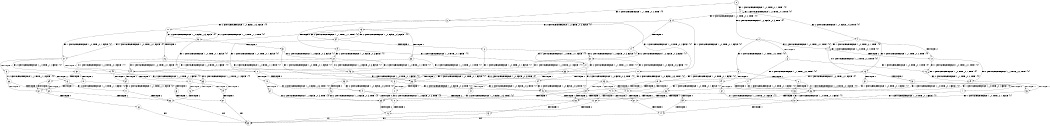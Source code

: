 digraph BCG {
size = "7, 10.5";
center = TRUE;
node [shape = circle];
0 [peripheries = 2];
0 -> 1 [label = "EX !1 !ATOMIC_EXCH_BRANCH (1, +0, TRUE, +0, 1, TRUE) !{0}"];
0 -> 2 [label = "EX !2 !ATOMIC_EXCH_BRANCH (1, +0, FALSE, +0, 3, TRUE) !{0}"];
0 -> 3 [label = "EX !0 !ATOMIC_EXCH_BRANCH (1, +1, TRUE, +0, 2, TRUE) !{0}"];
1 -> 4 [label = "EX !2 !ATOMIC_EXCH_BRANCH (1, +0, FALSE, +0, 3, TRUE) !{0}"];
1 -> 5 [label = "EX !0 !ATOMIC_EXCH_BRANCH (1, +1, TRUE, +0, 2, TRUE) !{0}"];
1 -> 1 [label = "EX !1 !ATOMIC_EXCH_BRANCH (1, +0, TRUE, +0, 1, TRUE) !{0}"];
2 -> 6 [label = "TERMINATE !2"];
2 -> 7 [label = "EX !1 !ATOMIC_EXCH_BRANCH (1, +0, TRUE, +0, 1, TRUE) !{0}"];
2 -> 8 [label = "EX !0 !ATOMIC_EXCH_BRANCH (1, +1, TRUE, +0, 2, TRUE) !{0}"];
3 -> 9 [label = "TERMINATE !0"];
3 -> 10 [label = "EX !1 !ATOMIC_EXCH_BRANCH (1, +0, TRUE, +0, 1, FALSE) !{0}"];
3 -> 11 [label = "EX !2 !ATOMIC_EXCH_BRANCH (1, +0, FALSE, +0, 3, FALSE) !{0}"];
4 -> 12 [label = "TERMINATE !2"];
4 -> 13 [label = "EX !0 !ATOMIC_EXCH_BRANCH (1, +1, TRUE, +0, 2, TRUE) !{0}"];
4 -> 7 [label = "EX !1 !ATOMIC_EXCH_BRANCH (1, +0, TRUE, +0, 1, TRUE) !{0}"];
5 -> 14 [label = "TERMINATE !0"];
5 -> 15 [label = "EX !2 !ATOMIC_EXCH_BRANCH (1, +0, FALSE, +0, 3, FALSE) !{0}"];
5 -> 10 [label = "EX !1 !ATOMIC_EXCH_BRANCH (1, +0, TRUE, +0, 1, FALSE) !{0}"];
6 -> 16 [label = "EX !1 !ATOMIC_EXCH_BRANCH (1, +0, TRUE, +0, 1, TRUE) !{0}"];
6 -> 17 [label = "EX !0 !ATOMIC_EXCH_BRANCH (1, +1, TRUE, +0, 2, TRUE) !{0}"];
7 -> 12 [label = "TERMINATE !2"];
7 -> 13 [label = "EX !0 !ATOMIC_EXCH_BRANCH (1, +1, TRUE, +0, 2, TRUE) !{0}"];
7 -> 7 [label = "EX !1 !ATOMIC_EXCH_BRANCH (1, +0, TRUE, +0, 1, TRUE) !{0}"];
8 -> 18 [label = "TERMINATE !2"];
8 -> 19 [label = "TERMINATE !0"];
8 -> 20 [label = "EX !1 !ATOMIC_EXCH_BRANCH (1, +0, TRUE, +0, 1, FALSE) !{0}"];
9 -> 21 [label = "EX !1 !ATOMIC_EXCH_BRANCH (1, +0, TRUE, +0, 1, FALSE) !{1}"];
9 -> 22 [label = "EX !2 !ATOMIC_EXCH_BRANCH (1, +0, FALSE, +0, 3, FALSE) !{1}"];
10 -> 23 [label = "TERMINATE !1"];
10 -> 24 [label = "TERMINATE !0"];
10 -> 25 [label = "EX !2 !ATOMIC_EXCH_BRANCH (1, +0, FALSE, +0, 3, TRUE) !{0}"];
11 -> 26 [label = "TERMINATE !0"];
11 -> 27 [label = "EX !1 !ATOMIC_EXCH_BRANCH (1, +0, TRUE, +0, 1, FALSE) !{0}"];
11 -> 28 [label = "EX !2 !ATOMIC_EXCH_BRANCH (1, +1, TRUE, +1, 1, TRUE) !{0}"];
12 -> 29 [label = "EX !0 !ATOMIC_EXCH_BRANCH (1, +1, TRUE, +0, 2, TRUE) !{0}"];
12 -> 16 [label = "EX !1 !ATOMIC_EXCH_BRANCH (1, +0, TRUE, +0, 1, TRUE) !{0}"];
13 -> 30 [label = "TERMINATE !2"];
13 -> 31 [label = "TERMINATE !0"];
13 -> 20 [label = "EX !1 !ATOMIC_EXCH_BRANCH (1, +0, TRUE, +0, 1, FALSE) !{0}"];
14 -> 32 [label = "EX !2 !ATOMIC_EXCH_BRANCH (1, +0, FALSE, +0, 3, FALSE) !{1}"];
14 -> 21 [label = "EX !1 !ATOMIC_EXCH_BRANCH (1, +0, TRUE, +0, 1, FALSE) !{1}"];
15 -> 33 [label = "TERMINATE !0"];
15 -> 34 [label = "EX !2 !ATOMIC_EXCH_BRANCH (1, +1, TRUE, +1, 1, TRUE) !{0}"];
15 -> 27 [label = "EX !1 !ATOMIC_EXCH_BRANCH (1, +0, TRUE, +0, 1, FALSE) !{0}"];
16 -> 29 [label = "EX !0 !ATOMIC_EXCH_BRANCH (1, +1, TRUE, +0, 2, TRUE) !{0}"];
16 -> 16 [label = "EX !1 !ATOMIC_EXCH_BRANCH (1, +0, TRUE, +0, 1, TRUE) !{0}"];
17 -> 35 [label = "TERMINATE !0"];
17 -> 36 [label = "EX !1 !ATOMIC_EXCH_BRANCH (1, +0, TRUE, +0, 1, FALSE) !{0}"];
18 -> 35 [label = "TERMINATE !0"];
18 -> 36 [label = "EX !1 !ATOMIC_EXCH_BRANCH (1, +0, TRUE, +0, 1, FALSE) !{0}"];
19 -> 37 [label = "TERMINATE !2"];
19 -> 38 [label = "EX !1 !ATOMIC_EXCH_BRANCH (1, +0, TRUE, +0, 1, FALSE) !{1}"];
20 -> 39 [label = "TERMINATE !1"];
20 -> 40 [label = "TERMINATE !2"];
20 -> 41 [label = "TERMINATE !0"];
21 -> 42 [label = "TERMINATE !1"];
21 -> 43 [label = "EX !2 !ATOMIC_EXCH_BRANCH (1, +0, FALSE, +0, 3, TRUE) !{1}"];
22 -> 44 [label = "EX !1 !ATOMIC_EXCH_BRANCH (1, +0, TRUE, +0, 1, FALSE) !{1}"];
22 -> 45 [label = "EX !2 !ATOMIC_EXCH_BRANCH (1, +1, TRUE, +1, 1, TRUE) !{1}"];
23 -> 46 [label = "TERMINATE !0"];
23 -> 47 [label = "EX !2 !ATOMIC_EXCH_BRANCH (1, +0, FALSE, +0, 3, TRUE) !{0}"];
24 -> 42 [label = "TERMINATE !1"];
24 -> 43 [label = "EX !2 !ATOMIC_EXCH_BRANCH (1, +0, FALSE, +0, 3, TRUE) !{1}"];
25 -> 39 [label = "TERMINATE !1"];
25 -> 40 [label = "TERMINATE !2"];
25 -> 41 [label = "TERMINATE !0"];
26 -> 44 [label = "EX !1 !ATOMIC_EXCH_BRANCH (1, +0, TRUE, +0, 1, FALSE) !{1}"];
26 -> 45 [label = "EX !2 !ATOMIC_EXCH_BRANCH (1, +1, TRUE, +1, 1, TRUE) !{1}"];
27 -> 48 [label = "TERMINATE !1"];
27 -> 49 [label = "TERMINATE !0"];
27 -> 50 [label = "EX !2 !ATOMIC_EXCH_BRANCH (1, +1, TRUE, +1, 1, FALSE) !{0}"];
28 -> 51 [label = "TERMINATE !0"];
28 -> 52 [label = "EX !1 !ATOMIC_EXCH_BRANCH (1, +0, TRUE, +0, 1, FALSE) !{0}"];
28 -> 11 [label = "EX !2 !ATOMIC_EXCH_BRANCH (1, +0, FALSE, +0, 3, FALSE) !{0}"];
29 -> 53 [label = "TERMINATE !0"];
29 -> 36 [label = "EX !1 !ATOMIC_EXCH_BRANCH (1, +0, TRUE, +0, 1, FALSE) !{0}"];
30 -> 53 [label = "TERMINATE !0"];
30 -> 36 [label = "EX !1 !ATOMIC_EXCH_BRANCH (1, +0, TRUE, +0, 1, FALSE) !{0}"];
31 -> 54 [label = "TERMINATE !2"];
31 -> 38 [label = "EX !1 !ATOMIC_EXCH_BRANCH (1, +0, TRUE, +0, 1, FALSE) !{1}"];
32 -> 55 [label = "EX !2 !ATOMIC_EXCH_BRANCH (1, +1, TRUE, +1, 1, TRUE) !{1}"];
32 -> 44 [label = "EX !1 !ATOMIC_EXCH_BRANCH (1, +0, TRUE, +0, 1, FALSE) !{1}"];
33 -> 55 [label = "EX !2 !ATOMIC_EXCH_BRANCH (1, +1, TRUE, +1, 1, TRUE) !{1}"];
33 -> 44 [label = "EX !1 !ATOMIC_EXCH_BRANCH (1, +0, TRUE, +0, 1, FALSE) !{1}"];
34 -> 56 [label = "TERMINATE !0"];
34 -> 15 [label = "EX !2 !ATOMIC_EXCH_BRANCH (1, +0, FALSE, +0, 3, FALSE) !{0}"];
34 -> 52 [label = "EX !1 !ATOMIC_EXCH_BRANCH (1, +0, TRUE, +0, 1, FALSE) !{0}"];
35 -> 57 [label = "EX !1 !ATOMIC_EXCH_BRANCH (1, +0, TRUE, +0, 1, FALSE) !{1}"];
36 -> 58 [label = "TERMINATE !1"];
36 -> 59 [label = "TERMINATE !0"];
37 -> 57 [label = "EX !1 !ATOMIC_EXCH_BRANCH (1, +0, TRUE, +0, 1, FALSE) !{1}"];
38 -> 60 [label = "TERMINATE !1"];
38 -> 61 [label = "TERMINATE !2"];
39 -> 58 [label = "TERMINATE !2"];
39 -> 62 [label = "TERMINATE !0"];
40 -> 58 [label = "TERMINATE !1"];
40 -> 59 [label = "TERMINATE !0"];
41 -> 60 [label = "TERMINATE !1"];
41 -> 61 [label = "TERMINATE !2"];
42 -> 63 [label = "EX !2 !ATOMIC_EXCH_BRANCH (1, +0, FALSE, +0, 3, TRUE) !{2}"];
43 -> 60 [label = "TERMINATE !1"];
43 -> 61 [label = "TERMINATE !2"];
44 -> 64 [label = "TERMINATE !1"];
44 -> 65 [label = "EX !2 !ATOMIC_EXCH_BRANCH (1, +1, TRUE, +1, 1, FALSE) !{1}"];
45 -> 66 [label = "EX !1 !ATOMIC_EXCH_BRANCH (1, +0, TRUE, +0, 1, FALSE) !{1}"];
45 -> 22 [label = "EX !2 !ATOMIC_EXCH_BRANCH (1, +0, FALSE, +0, 3, FALSE) !{1}"];
46 -> 63 [label = "EX !2 !ATOMIC_EXCH_BRANCH (1, +0, FALSE, +0, 3, TRUE) !{2}"];
47 -> 58 [label = "TERMINATE !2"];
47 -> 62 [label = "TERMINATE !0"];
48 -> 67 [label = "TERMINATE !0"];
48 -> 68 [label = "EX !2 !ATOMIC_EXCH_BRANCH (1, +1, TRUE, +1, 1, FALSE) !{0}"];
49 -> 64 [label = "TERMINATE !1"];
49 -> 65 [label = "EX !2 !ATOMIC_EXCH_BRANCH (1, +1, TRUE, +1, 1, FALSE) !{1}"];
50 -> 69 [label = "TERMINATE !1"];
50 -> 70 [label = "TERMINATE !2"];
50 -> 71 [label = "TERMINATE !0"];
51 -> 66 [label = "EX !1 !ATOMIC_EXCH_BRANCH (1, +0, TRUE, +0, 1, FALSE) !{1}"];
51 -> 22 [label = "EX !2 !ATOMIC_EXCH_BRANCH (1, +0, FALSE, +0, 3, FALSE) !{1}"];
52 -> 72 [label = "TERMINATE !1"];
52 -> 73 [label = "TERMINATE !0"];
52 -> 25 [label = "EX !2 !ATOMIC_EXCH_BRANCH (1, +0, FALSE, +0, 3, TRUE) !{0}"];
53 -> 57 [label = "EX !1 !ATOMIC_EXCH_BRANCH (1, +0, TRUE, +0, 1, FALSE) !{1}"];
54 -> 57 [label = "EX !1 !ATOMIC_EXCH_BRANCH (1, +0, TRUE, +0, 1, FALSE) !{1}"];
55 -> 32 [label = "EX !2 !ATOMIC_EXCH_BRANCH (1, +0, FALSE, +0, 3, FALSE) !{1}"];
55 -> 66 [label = "EX !1 !ATOMIC_EXCH_BRANCH (1, +0, TRUE, +0, 1, FALSE) !{1}"];
56 -> 32 [label = "EX !2 !ATOMIC_EXCH_BRANCH (1, +0, FALSE, +0, 3, FALSE) !{1}"];
56 -> 66 [label = "EX !1 !ATOMIC_EXCH_BRANCH (1, +0, TRUE, +0, 1, FALSE) !{1}"];
57 -> 74 [label = "TERMINATE !1"];
58 -> 75 [label = "TERMINATE !0"];
59 -> 74 [label = "TERMINATE !1"];
60 -> 76 [label = "TERMINATE !2"];
61 -> 74 [label = "TERMINATE !1"];
62 -> 76 [label = "TERMINATE !2"];
63 -> 76 [label = "TERMINATE !2"];
64 -> 77 [label = "EX !2 !ATOMIC_EXCH_BRANCH (1, +1, TRUE, +1, 1, FALSE) !{2}"];
65 -> 78 [label = "TERMINATE !1"];
65 -> 79 [label = "TERMINATE !2"];
66 -> 80 [label = "TERMINATE !1"];
66 -> 43 [label = "EX !2 !ATOMIC_EXCH_BRANCH (1, +0, FALSE, +0, 3, TRUE) !{1}"];
67 -> 77 [label = "EX !2 !ATOMIC_EXCH_BRANCH (1, +1, TRUE, +1, 1, FALSE) !{2}"];
68 -> 81 [label = "TERMINATE !2"];
68 -> 82 [label = "TERMINATE !0"];
69 -> 81 [label = "TERMINATE !2"];
69 -> 82 [label = "TERMINATE !0"];
70 -> 81 [label = "TERMINATE !1"];
70 -> 83 [label = "TERMINATE !0"];
71 -> 78 [label = "TERMINATE !1"];
71 -> 79 [label = "TERMINATE !2"];
72 -> 84 [label = "TERMINATE !0"];
72 -> 47 [label = "EX !2 !ATOMIC_EXCH_BRANCH (1, +0, FALSE, +0, 3, TRUE) !{0}"];
73 -> 80 [label = "TERMINATE !1"];
73 -> 43 [label = "EX !2 !ATOMIC_EXCH_BRANCH (1, +0, FALSE, +0, 3, TRUE) !{1}"];
74 -> 85 [label = "exit"];
75 -> 85 [label = "exit"];
76 -> 85 [label = "exit"];
77 -> 86 [label = "TERMINATE !2"];
78 -> 86 [label = "TERMINATE !2"];
79 -> 87 [label = "TERMINATE !1"];
80 -> 63 [label = "EX !2 !ATOMIC_EXCH_BRANCH (1, +0, FALSE, +0, 3, TRUE) !{2}"];
81 -> 88 [label = "TERMINATE !0"];
82 -> 86 [label = "TERMINATE !2"];
83 -> 87 [label = "TERMINATE !1"];
84 -> 63 [label = "EX !2 !ATOMIC_EXCH_BRANCH (1, +0, FALSE, +0, 3, TRUE) !{2}"];
86 -> 85 [label = "exit"];
87 -> 85 [label = "exit"];
88 -> 85 [label = "exit"];
}
